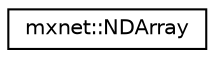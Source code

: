 digraph "Graphical Class Hierarchy"
{
  edge [fontname="Helvetica",fontsize="10",labelfontname="Helvetica",labelfontsize="10"];
  node [fontname="Helvetica",fontsize="10",shape=record];
  rankdir="LR";
  Node1 [label="mxnet::NDArray",height=0.2,width=0.4,color="black", fillcolor="white", style="filled",URL="$classmxnet_1_1NDArray.html",tooltip="ndarray interface "];
}
